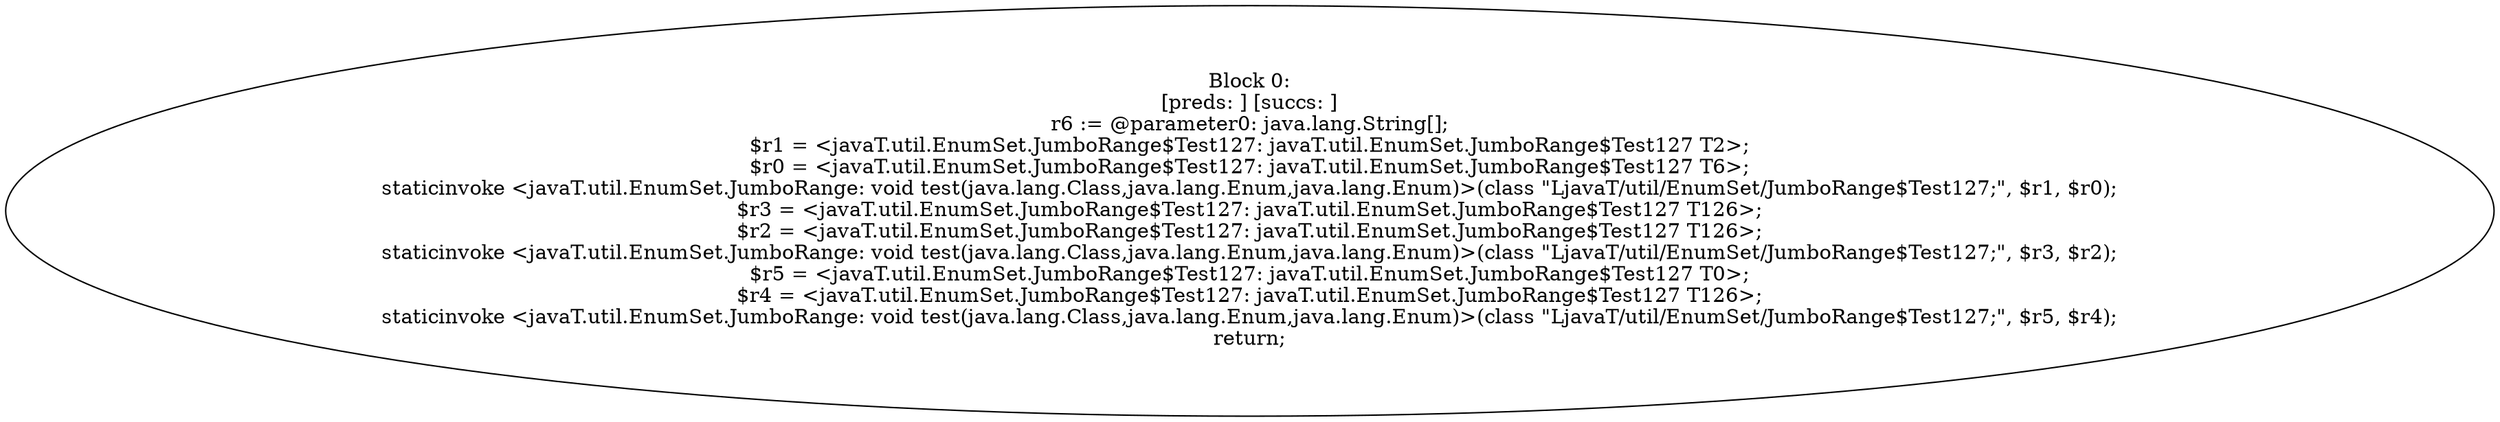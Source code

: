 digraph "unitGraph" {
    "Block 0:
[preds: ] [succs: ]
r6 := @parameter0: java.lang.String[];
$r1 = <javaT.util.EnumSet.JumboRange$Test127: javaT.util.EnumSet.JumboRange$Test127 T2>;
$r0 = <javaT.util.EnumSet.JumboRange$Test127: javaT.util.EnumSet.JumboRange$Test127 T6>;
staticinvoke <javaT.util.EnumSet.JumboRange: void test(java.lang.Class,java.lang.Enum,java.lang.Enum)>(class \"LjavaT/util/EnumSet/JumboRange$Test127;\", $r1, $r0);
$r3 = <javaT.util.EnumSet.JumboRange$Test127: javaT.util.EnumSet.JumboRange$Test127 T126>;
$r2 = <javaT.util.EnumSet.JumboRange$Test127: javaT.util.EnumSet.JumboRange$Test127 T126>;
staticinvoke <javaT.util.EnumSet.JumboRange: void test(java.lang.Class,java.lang.Enum,java.lang.Enum)>(class \"LjavaT/util/EnumSet/JumboRange$Test127;\", $r3, $r2);
$r5 = <javaT.util.EnumSet.JumboRange$Test127: javaT.util.EnumSet.JumboRange$Test127 T0>;
$r4 = <javaT.util.EnumSet.JumboRange$Test127: javaT.util.EnumSet.JumboRange$Test127 T126>;
staticinvoke <javaT.util.EnumSet.JumboRange: void test(java.lang.Class,java.lang.Enum,java.lang.Enum)>(class \"LjavaT/util/EnumSet/JumboRange$Test127;\", $r5, $r4);
return;
"
}

